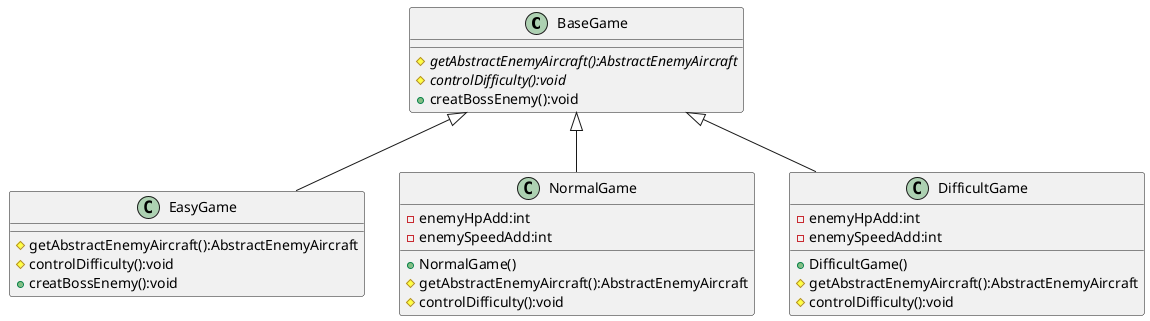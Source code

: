 @startuml
'https://plantuml.com/sequence-diagram

class BaseGame {
    # {abstract} getAbstractEnemyAircraft():AbstractEnemyAircraft
    # {abstract} controlDifficulty():void
    + creatBossEnemy():void
}


class EasyGame {
    # getAbstractEnemyAircraft():AbstractEnemyAircraft
    # controlDifficulty():void
    + creatBossEnemy():void
}

class NormalGame {
    - enemyHpAdd:int
    - enemySpeedAdd:int
    + NormalGame()
    # getAbstractEnemyAircraft():AbstractEnemyAircraft
    # controlDifficulty():void
}

class DifficultGame {
    - enemyHpAdd:int
    - enemySpeedAdd:int
    + DifficultGame()
    # getAbstractEnemyAircraft():AbstractEnemyAircraft
    # controlDifficulty():void
}

BaseGame <|-- EasyGame
BaseGame <|-- NormalGame
BaseGame <|-- DifficultGame


@enduml